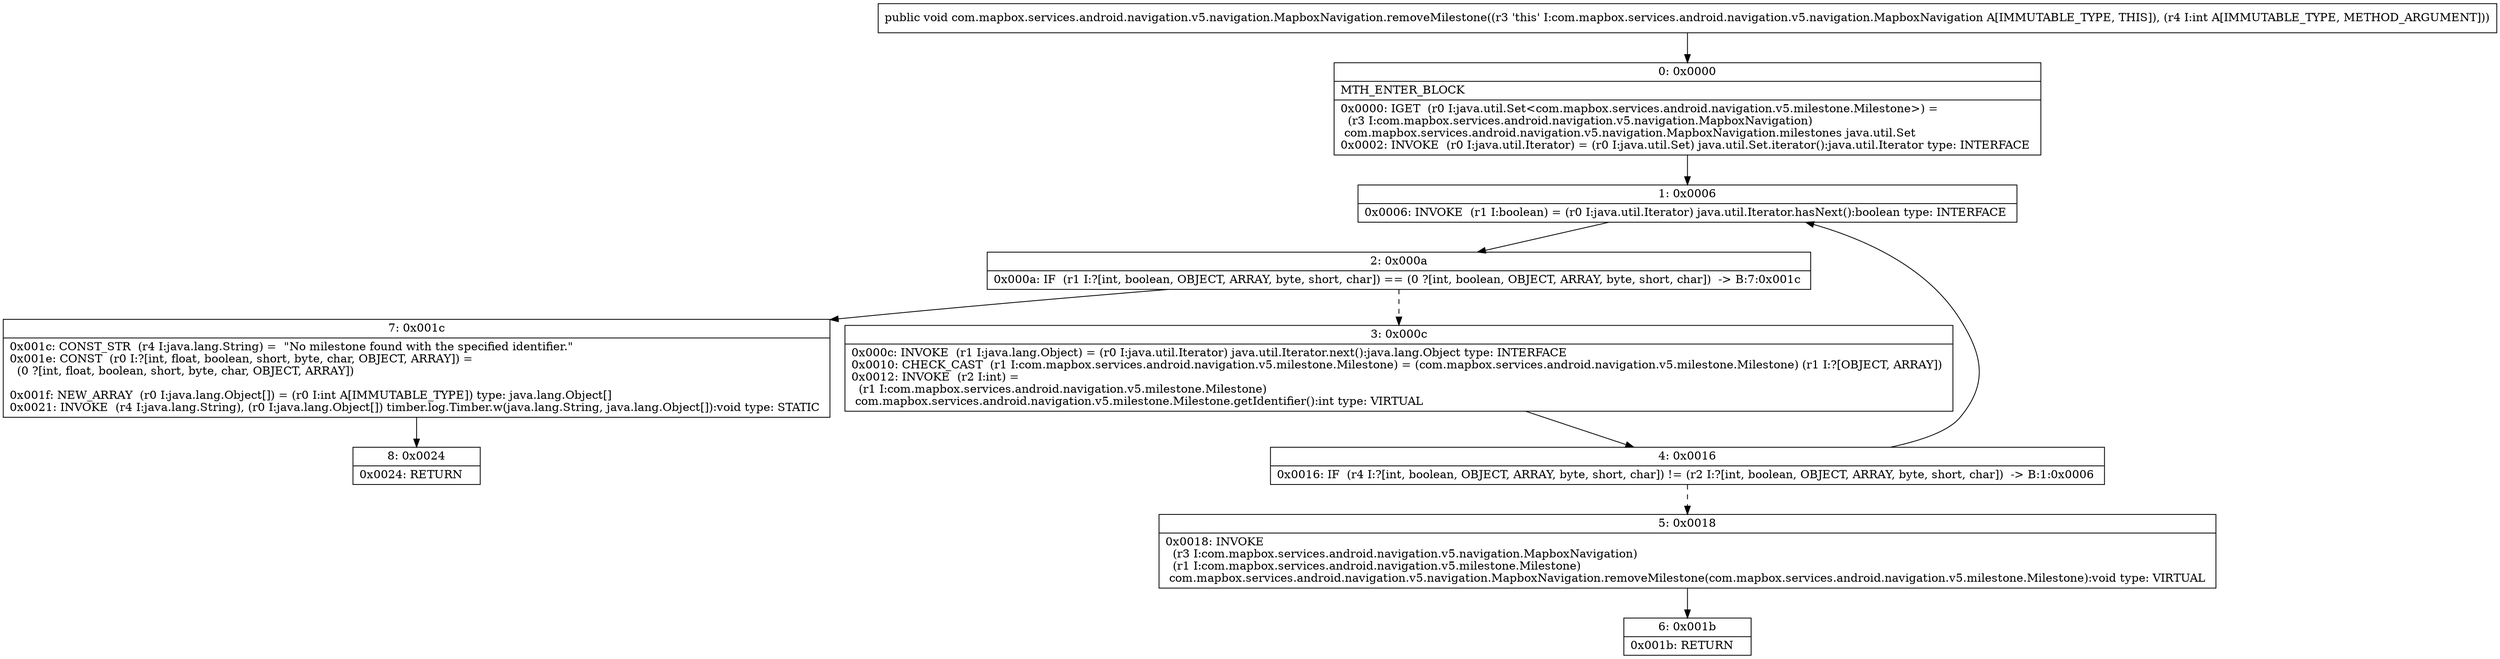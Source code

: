 digraph "CFG forcom.mapbox.services.android.navigation.v5.navigation.MapboxNavigation.removeMilestone(I)V" {
Node_0 [shape=record,label="{0\:\ 0x0000|MTH_ENTER_BLOCK\l|0x0000: IGET  (r0 I:java.util.Set\<com.mapbox.services.android.navigation.v5.milestone.Milestone\>) = \l  (r3 I:com.mapbox.services.android.navigation.v5.navigation.MapboxNavigation)\l com.mapbox.services.android.navigation.v5.navigation.MapboxNavigation.milestones java.util.Set \l0x0002: INVOKE  (r0 I:java.util.Iterator) = (r0 I:java.util.Set) java.util.Set.iterator():java.util.Iterator type: INTERFACE \l}"];
Node_1 [shape=record,label="{1\:\ 0x0006|0x0006: INVOKE  (r1 I:boolean) = (r0 I:java.util.Iterator) java.util.Iterator.hasNext():boolean type: INTERFACE \l}"];
Node_2 [shape=record,label="{2\:\ 0x000a|0x000a: IF  (r1 I:?[int, boolean, OBJECT, ARRAY, byte, short, char]) == (0 ?[int, boolean, OBJECT, ARRAY, byte, short, char])  \-\> B:7:0x001c \l}"];
Node_3 [shape=record,label="{3\:\ 0x000c|0x000c: INVOKE  (r1 I:java.lang.Object) = (r0 I:java.util.Iterator) java.util.Iterator.next():java.lang.Object type: INTERFACE \l0x0010: CHECK_CAST  (r1 I:com.mapbox.services.android.navigation.v5.milestone.Milestone) = (com.mapbox.services.android.navigation.v5.milestone.Milestone) (r1 I:?[OBJECT, ARRAY]) \l0x0012: INVOKE  (r2 I:int) = \l  (r1 I:com.mapbox.services.android.navigation.v5.milestone.Milestone)\l com.mapbox.services.android.navigation.v5.milestone.Milestone.getIdentifier():int type: VIRTUAL \l}"];
Node_4 [shape=record,label="{4\:\ 0x0016|0x0016: IF  (r4 I:?[int, boolean, OBJECT, ARRAY, byte, short, char]) != (r2 I:?[int, boolean, OBJECT, ARRAY, byte, short, char])  \-\> B:1:0x0006 \l}"];
Node_5 [shape=record,label="{5\:\ 0x0018|0x0018: INVOKE  \l  (r3 I:com.mapbox.services.android.navigation.v5.navigation.MapboxNavigation)\l  (r1 I:com.mapbox.services.android.navigation.v5.milestone.Milestone)\l com.mapbox.services.android.navigation.v5.navigation.MapboxNavigation.removeMilestone(com.mapbox.services.android.navigation.v5.milestone.Milestone):void type: VIRTUAL \l}"];
Node_6 [shape=record,label="{6\:\ 0x001b|0x001b: RETURN   \l}"];
Node_7 [shape=record,label="{7\:\ 0x001c|0x001c: CONST_STR  (r4 I:java.lang.String) =  \"No milestone found with the specified identifier.\" \l0x001e: CONST  (r0 I:?[int, float, boolean, short, byte, char, OBJECT, ARRAY]) = \l  (0 ?[int, float, boolean, short, byte, char, OBJECT, ARRAY])\l \l0x001f: NEW_ARRAY  (r0 I:java.lang.Object[]) = (r0 I:int A[IMMUTABLE_TYPE]) type: java.lang.Object[] \l0x0021: INVOKE  (r4 I:java.lang.String), (r0 I:java.lang.Object[]) timber.log.Timber.w(java.lang.String, java.lang.Object[]):void type: STATIC \l}"];
Node_8 [shape=record,label="{8\:\ 0x0024|0x0024: RETURN   \l}"];
MethodNode[shape=record,label="{public void com.mapbox.services.android.navigation.v5.navigation.MapboxNavigation.removeMilestone((r3 'this' I:com.mapbox.services.android.navigation.v5.navigation.MapboxNavigation A[IMMUTABLE_TYPE, THIS]), (r4 I:int A[IMMUTABLE_TYPE, METHOD_ARGUMENT])) }"];
MethodNode -> Node_0;
Node_0 -> Node_1;
Node_1 -> Node_2;
Node_2 -> Node_3[style=dashed];
Node_2 -> Node_7;
Node_3 -> Node_4;
Node_4 -> Node_1;
Node_4 -> Node_5[style=dashed];
Node_5 -> Node_6;
Node_7 -> Node_8;
}

